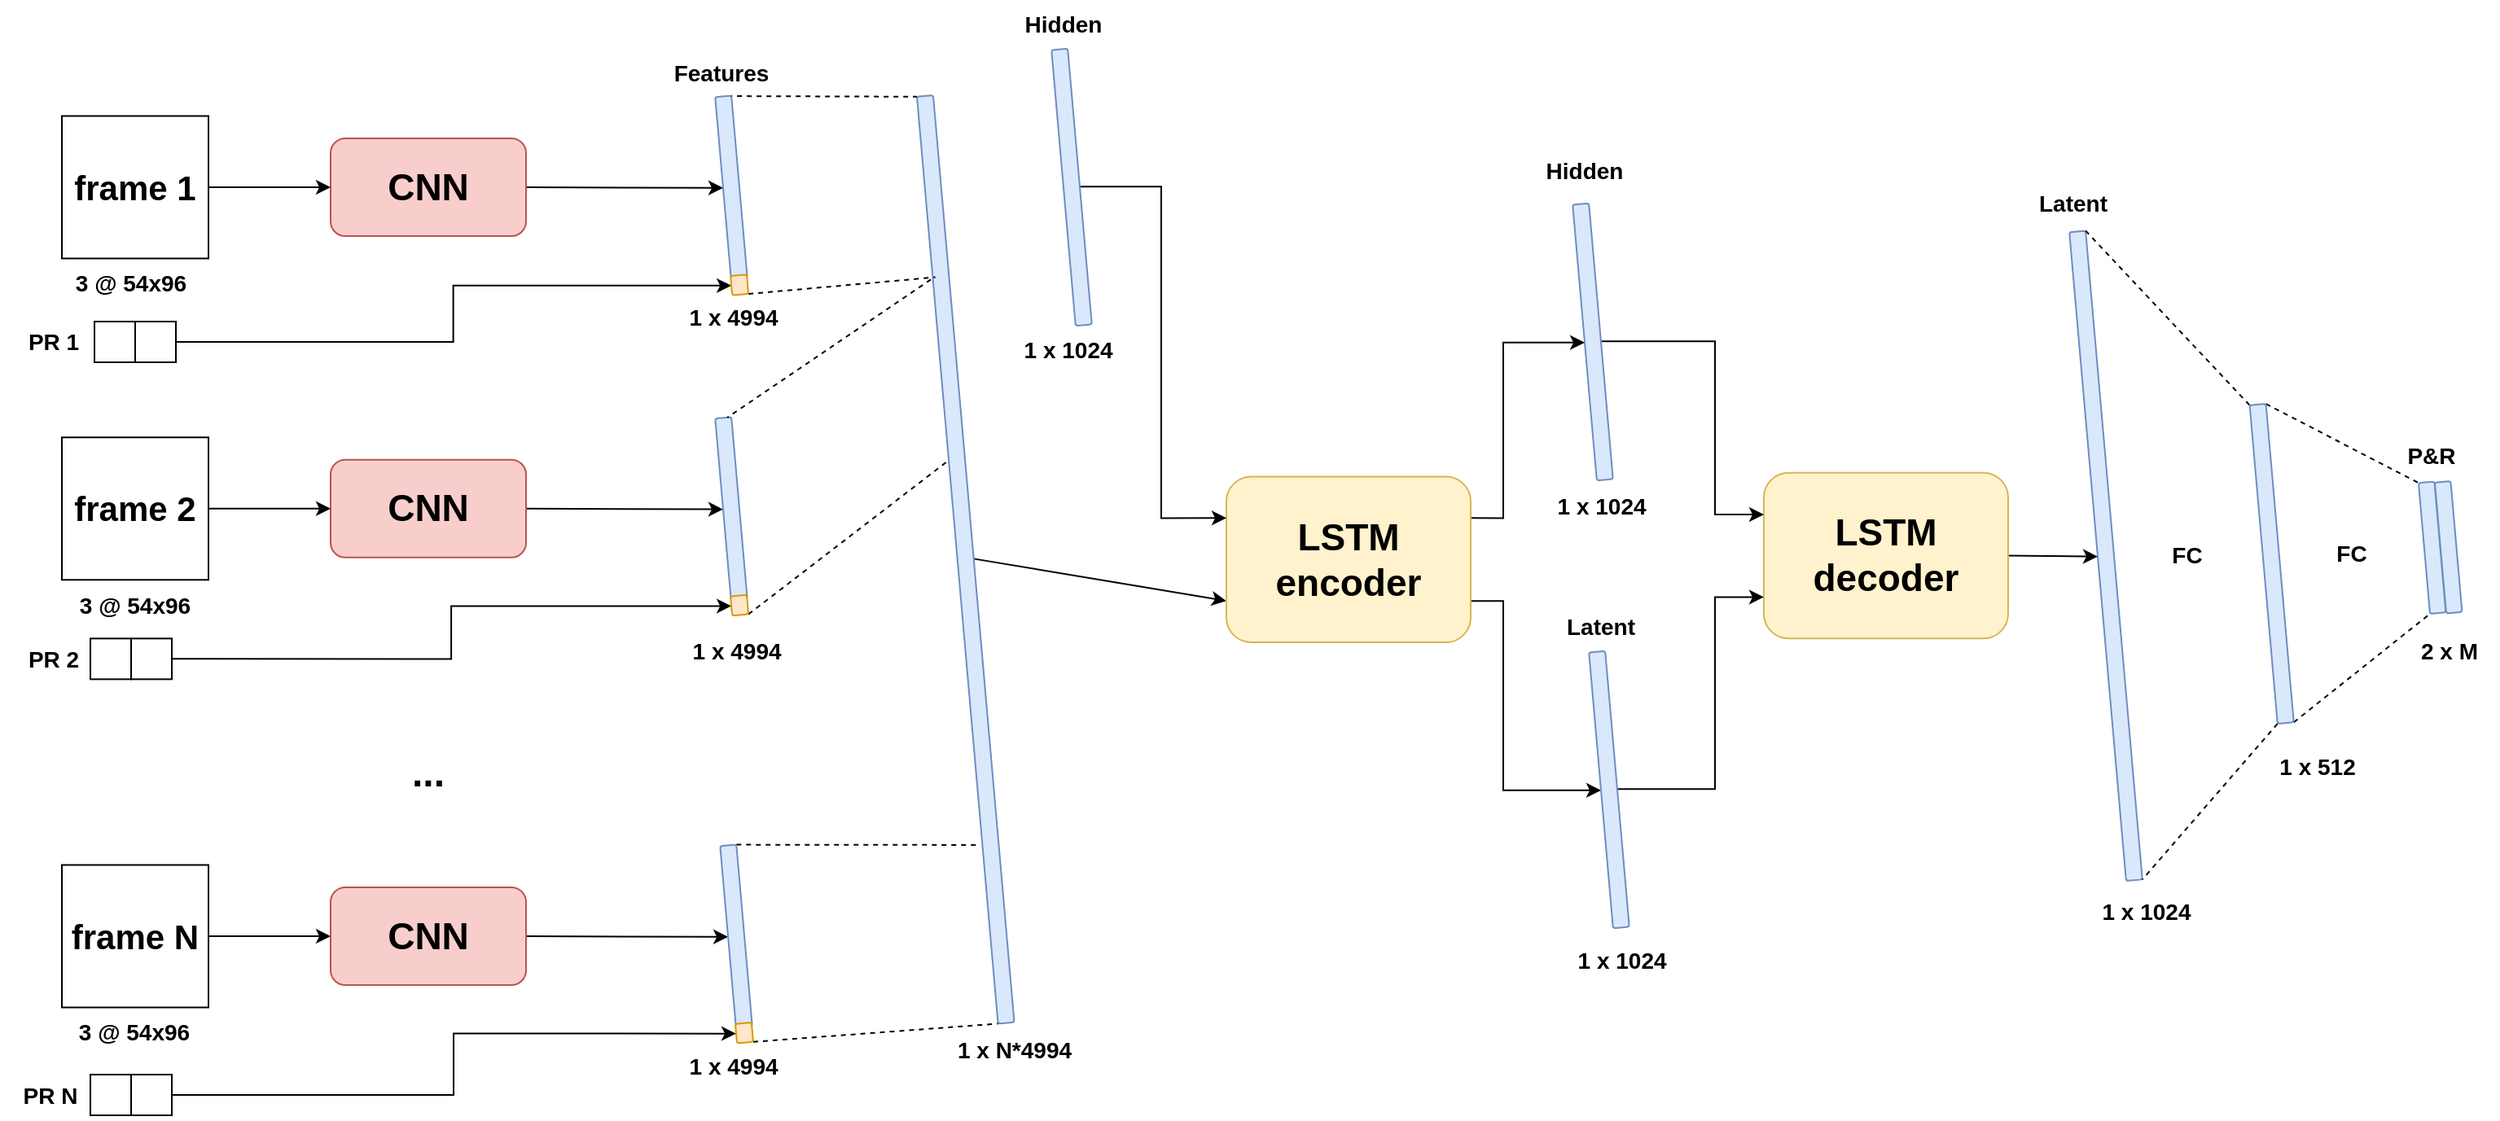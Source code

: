 <mxfile version="19.0.0" type="device"><diagram id="R2lEEEUBdFMjLlhIrx00" name="Page-1"><mxGraphModel dx="2738" dy="1589" grid="1" gridSize="10" guides="1" tooltips="1" connect="1" arrows="1" fold="1" page="1" pageScale="1" pageWidth="850" pageHeight="1100" math="0" shadow="0" extFonts="Permanent Marker^https://fonts.googleapis.com/css?family=Permanent+Marker"><root><mxCell id="0"/><mxCell id="1" parent="0"/><mxCell id="HoDhUSQH6KjxMatyn2q8-2" value="&lt;span style=&quot;font-size: 14px;&quot;&gt;&lt;font style=&quot;font-size: 14px;&quot;&gt;Latent&lt;br&gt;&lt;/font&gt;&lt;/span&gt;" style="text;html=1;strokeColor=none;fillColor=none;align=center;verticalAlign=middle;whiteSpace=wrap;rounded=0;fontStyle=1;fontSize=14;" parent="1" vertex="1"><mxGeometry x="390" y="100" width="60" height="30" as="geometry"/></mxCell><mxCell id="HoDhUSQH6KjxMatyn2q8-3" value="&lt;font style=&quot;font-size: 14px;&quot;&gt;1 x 1024&lt;/font&gt;" style="text;html=1;strokeColor=none;fillColor=none;align=center;verticalAlign=middle;whiteSpace=wrap;rounded=0;fontStyle=1;fontSize=14;" parent="1" vertex="1"><mxGeometry x="435" y="535" width="60" height="30" as="geometry"/></mxCell><mxCell id="HoDhUSQH6KjxMatyn2q8-4" value="&lt;font style=&quot;font-size: 14px;&quot;&gt;1 x 512&lt;/font&gt;" style="text;html=1;strokeColor=none;fillColor=none;align=center;verticalAlign=middle;whiteSpace=wrap;rounded=0;fontStyle=1;fontSize=14;" parent="1" vertex="1"><mxGeometry x="540" y="446.38" width="60" height="30" as="geometry"/></mxCell><mxCell id="HoDhUSQH6KjxMatyn2q8-6" value="FC" style="text;html=1;strokeColor=none;fillColor=none;align=center;verticalAlign=middle;whiteSpace=wrap;rounded=0;fontStyle=1;fontSize=14;" parent="1" vertex="1"><mxGeometry x="460" y="316.26" width="60" height="30" as="geometry"/></mxCell><mxCell id="HoDhUSQH6KjxMatyn2q8-16" value="" style="rounded=1;whiteSpace=wrap;html=1;glass=0;fontFamily=Helvetica;fontSize=14;fontColor=default;strokeColor=#6c8ebf;fillColor=#dae8fc;rotation=85;fontStyle=1" parent="1" vertex="1"><mxGeometry x="240" y="326.38" width="400" height="10" as="geometry"/></mxCell><mxCell id="HoDhUSQH6KjxMatyn2q8-19" value="" style="endArrow=none;dashed=1;html=1;rounded=0;fontFamily=Helvetica;fontSize=14;fontColor=default;entryX=0;entryY=1;entryDx=0;entryDy=0;exitX=0;exitY=0;exitDx=0;exitDy=0;fontStyle=1" parent="1" source="HoDhUSQH6KjxMatyn2q8-16" target="HoDhUSQH6KjxMatyn2q8-21" edge="1"><mxGeometry width="50" height="50" relative="1" as="geometry"><mxPoint x="315" y="345" as="sourcePoint"/><mxPoint x="522.587" y="171.199" as="targetPoint"/></mxGeometry></mxCell><mxCell id="HoDhUSQH6KjxMatyn2q8-20" value="" style="endArrow=none;dashed=1;html=1;rounded=0;fontFamily=Helvetica;fontSize=14;fontColor=default;exitX=1;exitY=1;exitDx=0;exitDy=0;entryX=1;entryY=0;entryDx=0;entryDy=0;fontStyle=1" parent="1" source="HoDhUSQH6KjxMatyn2q8-21" target="HoDhUSQH6KjxMatyn2q8-16" edge="1"><mxGeometry width="50" height="50" relative="1" as="geometry"><mxPoint x="546.991" y="450.133" as="sourcePoint"/><mxPoint x="465" y="525" as="targetPoint"/></mxGeometry></mxCell><mxCell id="HoDhUSQH6KjxMatyn2q8-36" style="edgeStyle=none;shape=connector;rounded=0;orthogonalLoop=1;jettySize=auto;html=1;exitX=0;exitY=0;exitDx=0;exitDy=0;entryX=0;entryY=1;entryDx=0;entryDy=0;dashed=1;labelBackgroundColor=default;fontFamily=Helvetica;fontSize=14;fontColor=default;endArrow=none;endFill=0;strokeColor=default;fontStyle=1" parent="1" source="HoDhUSQH6KjxMatyn2q8-21" target="HoDhUSQH6KjxMatyn2q8-28" edge="1"><mxGeometry relative="1" as="geometry"/></mxCell><mxCell id="HoDhUSQH6KjxMatyn2q8-37" style="edgeStyle=none;shape=connector;rounded=0;orthogonalLoop=1;jettySize=auto;html=1;exitX=1;exitY=0;exitDx=0;exitDy=0;dashed=1;labelBackgroundColor=default;fontFamily=Helvetica;fontSize=14;fontColor=default;endArrow=none;endFill=0;strokeColor=default;entryX=1;entryY=1;entryDx=0;entryDy=0;fontStyle=1" parent="1" source="HoDhUSQH6KjxMatyn2q8-21" target="HoDhUSQH6KjxMatyn2q8-28" edge="1"><mxGeometry relative="1" as="geometry"><mxPoint x="705" y="315" as="targetPoint"/></mxGeometry></mxCell><mxCell id="HoDhUSQH6KjxMatyn2q8-21" value="" style="rounded=1;whiteSpace=wrap;html=1;glass=0;fontFamily=Helvetica;fontSize=14;fontColor=default;strokeColor=#6c8ebf;fillColor=#dae8fc;rotation=85;fontStyle=1" parent="1" vertex="1"><mxGeometry x="443.69" y="331.26" width="196.31" height="10" as="geometry"/></mxCell><mxCell id="HoDhUSQH6KjxMatyn2q8-28" value="" style="rounded=1;whiteSpace=wrap;html=1;glass=0;fontFamily=Helvetica;fontSize=14;fontColor=default;strokeColor=#6c8ebf;fillColor=#dae8fc;rotation=85;fontStyle=1" parent="1" vertex="1"><mxGeometry x="600" y="321.49" width="80.73" height="9.77" as="geometry"/></mxCell><mxCell id="0ZArpkuyyTfxDIxIP3gR-1" style="rounded=0;orthogonalLoop=1;jettySize=auto;html=1;exitX=0.5;exitY=0;exitDx=0;exitDy=0;endArrow=classic;endFill=1;entryX=0;entryY=0.75;entryDx=0;entryDy=0;fontStyle=1;fontSize=14;" parent="1" source="HoDhUSQH6KjxMatyn2q8-30" target="0ZArpkuyyTfxDIxIP3gR-5" edge="1"><mxGeometry relative="1" as="geometry"><mxPoint x="-120" y="333" as="targetPoint"/></mxGeometry></mxCell><mxCell id="HoDhUSQH6KjxMatyn2q8-30" value="" style="rounded=1;whiteSpace=wrap;html=1;glass=0;fontFamily=Helvetica;fontSize=14;fontColor=default;strokeColor=#6c8ebf;fillColor=#dae8fc;rotation=85;fontStyle=1" parent="1" vertex="1"><mxGeometry x="-545.87" y="328.62" width="571.5" height="10" as="geometry"/></mxCell><mxCell id="HoDhUSQH6KjxMatyn2q8-33" value="" style="rounded=1;whiteSpace=wrap;html=1;glass=0;fontFamily=Helvetica;fontSize=14;fontColor=default;strokeColor=#6c8ebf;fillColor=#dae8fc;rotation=85;fontStyle=1" parent="1" vertex="1"><mxGeometry x="609.98" y="321.26" width="80.73" height="9.77" as="geometry"/></mxCell><mxCell id="HoDhUSQH6KjxMatyn2q8-34" value="&lt;span style=&quot;font-size: 14px;&quot;&gt;&lt;font style=&quot;font-size: 14px;&quot;&gt;P&amp;amp;R&lt;/font&gt;&lt;/span&gt;" style="text;html=1;strokeColor=none;fillColor=none;align=center;verticalAlign=middle;whiteSpace=wrap;rounded=0;fontStyle=1;fontSize=14;" parent="1" vertex="1"><mxGeometry x="610.37" y="255" width="60" height="30" as="geometry"/></mxCell><mxCell id="HoDhUSQH6KjxMatyn2q8-35" value="&lt;span style=&quot;font-size: 14px;&quot;&gt;&lt;font style=&quot;font-size: 14px;&quot;&gt;2 x M&lt;/font&gt;&lt;/span&gt;" style="text;html=1;strokeColor=none;fillColor=none;align=center;verticalAlign=middle;whiteSpace=wrap;rounded=0;fontStyle=1;fontSize=14;" parent="1" vertex="1"><mxGeometry x="620.73" y="375" width="60" height="30" as="geometry"/></mxCell><mxCell id="HoDhUSQH6KjxMatyn2q8-38" value="Features" style="text;html=1;strokeColor=none;fillColor=none;align=center;verticalAlign=middle;whiteSpace=wrap;rounded=0;fontStyle=1;fontSize=14;" parent="1" vertex="1"><mxGeometry x="-440" y="20" width="60" height="30" as="geometry"/></mxCell><mxCell id="HoDhUSQH6KjxMatyn2q8-39" value="&lt;font style=&quot;font-size: 14px;&quot;&gt;1 x N*4994&lt;/font&gt;" style="text;html=1;strokeColor=none;fillColor=none;align=center;verticalAlign=middle;whiteSpace=wrap;rounded=0;fontStyle=1;fontSize=14;" parent="1" vertex="1"><mxGeometry x="-270" y="620" width="80" height="30" as="geometry"/></mxCell><mxCell id="0ZArpkuyyTfxDIxIP3gR-4" style="edgeStyle=none;shape=connector;rounded=0;orthogonalLoop=1;jettySize=auto;html=1;exitX=1;exitY=0.5;exitDx=0;exitDy=0;entryX=0.5;entryY=1;entryDx=0;entryDy=0;labelBackgroundColor=default;fontFamily=Helvetica;fontSize=14;fontColor=default;endArrow=classic;endFill=1;strokeColor=default;fontStyle=1" parent="1" source="HoDhUSQH6KjxMatyn2q8-40" target="HoDhUSQH6KjxMatyn2q8-44" edge="1"><mxGeometry relative="1" as="geometry"/></mxCell><mxCell id="HoDhUSQH6KjxMatyn2q8-40" value="&lt;h1 style=&quot;font-size: 23px;&quot;&gt;CNN&lt;/h1&gt;" style="rounded=1;whiteSpace=wrap;html=1;glass=0;fontFamily=Helvetica;fontSize=23;strokeColor=#b85450;fillColor=#f8cecc;fontStyle=1" parent="1" vertex="1"><mxGeometry x="-650" y="75" width="120" height="60" as="geometry"/></mxCell><mxCell id="0ZArpkuyyTfxDIxIP3gR-3" style="edgeStyle=none;shape=connector;rounded=0;orthogonalLoop=1;jettySize=auto;html=1;exitX=1;exitY=0.5;exitDx=0;exitDy=0;entryX=0.5;entryY=1;entryDx=0;entryDy=0;labelBackgroundColor=default;fontFamily=Helvetica;fontSize=14;fontColor=default;endArrow=classic;endFill=1;strokeColor=default;fontStyle=1" parent="1" source="HoDhUSQH6KjxMatyn2q8-41" target="HoDhUSQH6KjxMatyn2q8-45" edge="1"><mxGeometry relative="1" as="geometry"/></mxCell><mxCell id="HoDhUSQH6KjxMatyn2q8-41" value="&lt;h1 style=&quot;font-size: 23px;&quot;&gt;CNN&lt;/h1&gt;" style="rounded=1;whiteSpace=wrap;html=1;glass=0;fontFamily=Helvetica;fontSize=23;strokeColor=#b85450;fillColor=#f8cecc;fontStyle=1" parent="1" vertex="1"><mxGeometry x="-650" y="272.39" width="120" height="60" as="geometry"/></mxCell><mxCell id="0ZArpkuyyTfxDIxIP3gR-2" style="rounded=0;orthogonalLoop=1;jettySize=auto;html=1;exitX=1;exitY=0.5;exitDx=0;exitDy=0;entryX=0.5;entryY=1;entryDx=0;entryDy=0;endArrow=classic;endFill=1;fontStyle=1;fontSize=14;" parent="1" source="HoDhUSQH6KjxMatyn2q8-42" target="HoDhUSQH6KjxMatyn2q8-53" edge="1"><mxGeometry relative="1" as="geometry"/></mxCell><mxCell id="HoDhUSQH6KjxMatyn2q8-42" value="&lt;h1 style=&quot;font-size: 23px;&quot;&gt;CNN&lt;/h1&gt;" style="rounded=1;whiteSpace=wrap;html=1;glass=0;fontFamily=Helvetica;fontSize=23;strokeColor=#b85450;fillColor=#f8cecc;fontStyle=1" parent="1" vertex="1"><mxGeometry x="-650" y="535" width="120" height="60" as="geometry"/></mxCell><mxCell id="HoDhUSQH6KjxMatyn2q8-43" value="&lt;h1 style=&quot;font-size: 24px;&quot;&gt;...&lt;/h1&gt;" style="text;html=1;strokeColor=none;fillColor=none;align=center;verticalAlign=middle;whiteSpace=wrap;rounded=0;glass=0;fontFamily=Helvetica;fontSize=24;fontColor=default;fontStyle=1" parent="1" vertex="1"><mxGeometry x="-620" y="450" width="60" height="30" as="geometry"/></mxCell><mxCell id="HoDhUSQH6KjxMatyn2q8-47" style="edgeStyle=none;shape=connector;rounded=0;orthogonalLoop=1;jettySize=auto;html=1;exitX=0;exitY=0.25;exitDx=0;exitDy=0;entryX=0;entryY=1;entryDx=0;entryDy=0;dashed=1;labelBackgroundColor=default;fontFamily=Helvetica;fontSize=14;fontColor=default;endArrow=none;endFill=0;strokeColor=default;fontStyle=1" parent="1" source="HoDhUSQH6KjxMatyn2q8-44" target="HoDhUSQH6KjxMatyn2q8-30" edge="1"><mxGeometry relative="1" as="geometry"/></mxCell><mxCell id="HoDhUSQH6KjxMatyn2q8-48" style="edgeStyle=none;shape=connector;rounded=0;orthogonalLoop=1;jettySize=auto;html=1;exitX=1;exitY=0;exitDx=0;exitDy=0;entryX=0.195;entryY=0.837;entryDx=0;entryDy=0;entryPerimeter=0;dashed=1;labelBackgroundColor=default;fontFamily=Helvetica;fontSize=14;fontColor=default;endArrow=none;endFill=0;strokeColor=default;fontStyle=1" parent="1" source="B2eBb8qXRGRL2bTtiPkB-19" target="HoDhUSQH6KjxMatyn2q8-30" edge="1"><mxGeometry relative="1" as="geometry"/></mxCell><mxCell id="HoDhUSQH6KjxMatyn2q8-44" value="" style="rounded=1;whiteSpace=wrap;html=1;glass=0;fontFamily=Helvetica;fontSize=14;fontColor=default;strokeColor=#6c8ebf;fillColor=#dae8fc;rotation=85;fontStyle=1" parent="1" vertex="1"><mxGeometry x="-460.0" y="100" width="111.95" height="10" as="geometry"/></mxCell><mxCell id="HoDhUSQH6KjxMatyn2q8-49" style="edgeStyle=none;shape=connector;rounded=0;orthogonalLoop=1;jettySize=auto;html=1;exitX=1;exitY=0;exitDx=0;exitDy=0;entryX=0.393;entryY=1.071;entryDx=0;entryDy=0;entryPerimeter=0;dashed=1;labelBackgroundColor=default;fontFamily=Helvetica;fontSize=14;fontColor=default;endArrow=none;endFill=0;strokeColor=default;fontStyle=1" parent="1" source="B2eBb8qXRGRL2bTtiPkB-20" target="HoDhUSQH6KjxMatyn2q8-30" edge="1"><mxGeometry relative="1" as="geometry"><mxPoint x="-393.463" y="370.516" as="sourcePoint"/></mxGeometry></mxCell><mxCell id="HoDhUSQH6KjxMatyn2q8-45" value="" style="rounded=1;whiteSpace=wrap;html=1;glass=0;fontFamily=Helvetica;fontSize=14;fontColor=default;strokeColor=#6c8ebf;fillColor=#dae8fc;rotation=85;fontStyle=1" parent="1" vertex="1"><mxGeometry x="-460.0" y="297.39" width="111.95" height="10" as="geometry"/></mxCell><mxCell id="HoDhUSQH6KjxMatyn2q8-46" style="edgeStyle=none;shape=connector;rounded=0;orthogonalLoop=1;jettySize=auto;html=1;exitX=0.197;exitY=1.126;exitDx=0;exitDy=0;entryX=0;entryY=0.25;entryDx=0;entryDy=0;dashed=1;labelBackgroundColor=default;fontFamily=Helvetica;fontSize=14;fontColor=default;endArrow=none;endFill=0;strokeColor=default;exitPerimeter=0;fontStyle=1" parent="1" source="HoDhUSQH6KjxMatyn2q8-30" target="HoDhUSQH6KjxMatyn2q8-45" edge="1"><mxGeometry relative="1" as="geometry"/></mxCell><mxCell id="HoDhUSQH6KjxMatyn2q8-50" style="edgeStyle=none;shape=connector;rounded=0;orthogonalLoop=1;jettySize=auto;html=1;exitX=0.75;exitY=0;exitDx=0;exitDy=0;dashed=1;labelBackgroundColor=default;fontFamily=Helvetica;fontSize=14;fontColor=default;endArrow=none;endFill=0;strokeColor=default;fontStyle=1" parent="1" source="HoDhUSQH6KjxMatyn2q8-41" target="HoDhUSQH6KjxMatyn2q8-41" edge="1"><mxGeometry relative="1" as="geometry"/></mxCell><mxCell id="HoDhUSQH6KjxMatyn2q8-54" style="edgeStyle=none;shape=connector;rounded=0;orthogonalLoop=1;jettySize=auto;html=1;exitX=1;exitY=0;exitDx=0;exitDy=0;entryX=1;entryY=1;entryDx=0;entryDy=0;dashed=1;labelBackgroundColor=default;fontFamily=Helvetica;fontSize=14;fontColor=default;endArrow=none;endFill=0;strokeColor=default;fontStyle=1" parent="1" source="B2eBb8qXRGRL2bTtiPkB-22" target="HoDhUSQH6KjxMatyn2q8-30" edge="1"><mxGeometry relative="1" as="geometry"/></mxCell><mxCell id="HoDhUSQH6KjxMatyn2q8-55" style="edgeStyle=none;shape=connector;rounded=0;orthogonalLoop=1;jettySize=auto;html=1;exitX=0;exitY=0;exitDx=0;exitDy=0;entryX=0.807;entryY=1.153;entryDx=0;entryDy=0;entryPerimeter=0;dashed=1;labelBackgroundColor=default;fontFamily=Helvetica;fontSize=14;fontColor=default;endArrow=none;endFill=0;strokeColor=default;fontStyle=1" parent="1" source="HoDhUSQH6KjxMatyn2q8-53" target="HoDhUSQH6KjxMatyn2q8-30" edge="1"><mxGeometry relative="1" as="geometry"/></mxCell><mxCell id="HoDhUSQH6KjxMatyn2q8-53" value="" style="rounded=1;whiteSpace=wrap;html=1;glass=0;fontFamily=Helvetica;fontSize=14;fontColor=default;strokeColor=#6c8ebf;fillColor=#dae8fc;rotation=85;fontStyle=1" parent="1" vertex="1"><mxGeometry x="-456.95" y="560" width="111.95" height="10" as="geometry"/></mxCell><mxCell id="0ZArpkuyyTfxDIxIP3gR-12" style="edgeStyle=orthogonalEdgeStyle;shape=connector;rounded=0;orthogonalLoop=1;jettySize=auto;html=1;exitX=1;exitY=0.25;exitDx=0;exitDy=0;labelBackgroundColor=default;fontFamily=Helvetica;fontSize=14;fontColor=default;endArrow=classic;endFill=1;strokeColor=default;entryX=0.5;entryY=1;entryDx=0;entryDy=0;fontStyle=1" parent="1" source="0ZArpkuyyTfxDIxIP3gR-5" target="0ZArpkuyyTfxDIxIP3gR-13" edge="1"><mxGeometry relative="1" as="geometry"><mxPoint x="110" y="200" as="targetPoint"/><Array as="points"><mxPoint x="70" y="308"/><mxPoint x="70" y="200"/></Array></mxGeometry></mxCell><mxCell id="0ZArpkuyyTfxDIxIP3gR-14" style="edgeStyle=orthogonalEdgeStyle;shape=connector;rounded=0;orthogonalLoop=1;jettySize=auto;html=1;exitX=1;exitY=0.75;exitDx=0;exitDy=0;entryX=0.5;entryY=1;entryDx=0;entryDy=0;labelBackgroundColor=default;fontFamily=Helvetica;fontSize=14;fontColor=default;endArrow=classic;endFill=1;strokeColor=default;fontStyle=1" parent="1" source="0ZArpkuyyTfxDIxIP3gR-5" target="0ZArpkuyyTfxDIxIP3gR-22" edge="1"><mxGeometry relative="1" as="geometry"><Array as="points"><mxPoint x="70" y="359"/><mxPoint x="70" y="475"/></Array></mxGeometry></mxCell><mxCell id="0ZArpkuyyTfxDIxIP3gR-5" value="&lt;font style=&quot;font-size: 23px;&quot;&gt;&lt;span style=&quot;font-size: 23px;&quot;&gt;LSTM encoder&lt;/span&gt;&lt;/font&gt;" style="rounded=1;whiteSpace=wrap;html=1;fontFamily=Helvetica;fontSize=23;fillColor=#fff2cc;strokeColor=#d6b656;fontStyle=1" parent="1" vertex="1"><mxGeometry x="-100" y="282.71" width="150" height="101.81" as="geometry"/></mxCell><mxCell id="0ZArpkuyyTfxDIxIP3gR-7" style="edgeStyle=none;shape=connector;rounded=0;orthogonalLoop=1;jettySize=auto;html=1;exitX=1;exitY=0.5;exitDx=0;exitDy=0;labelBackgroundColor=default;fontFamily=Helvetica;fontSize=14;fontColor=default;endArrow=classic;endFill=1;strokeColor=default;entryX=0.5;entryY=1;entryDx=0;entryDy=0;fontStyle=1" parent="1" source="0ZArpkuyyTfxDIxIP3gR-6" target="HoDhUSQH6KjxMatyn2q8-16" edge="1"><mxGeometry relative="1" as="geometry"><mxPoint x="380" y="334" as="targetPoint"/></mxGeometry></mxCell><mxCell id="0ZArpkuyyTfxDIxIP3gR-6" value="&lt;font style=&quot;font-size: 23px;&quot;&gt;&lt;span style=&quot;font-size: 23px;&quot;&gt;LSTM decoder&lt;/span&gt;&lt;/font&gt;" style="rounded=1;whiteSpace=wrap;html=1;fontFamily=Helvetica;fontSize=23;fillColor=#fff2cc;strokeColor=#d6b656;fontStyle=1" parent="1" vertex="1"><mxGeometry x="230" y="280.36" width="150" height="101.81" as="geometry"/></mxCell><mxCell id="0ZArpkuyyTfxDIxIP3gR-11" style="edgeStyle=orthogonalEdgeStyle;shape=connector;rounded=0;orthogonalLoop=1;jettySize=auto;html=1;exitX=0.5;exitY=0;exitDx=0;exitDy=0;labelBackgroundColor=default;fontFamily=Helvetica;fontSize=14;fontColor=default;endArrow=classic;endFill=1;strokeColor=default;entryX=0;entryY=0.25;entryDx=0;entryDy=0;fontStyle=1" parent="1" source="0ZArpkuyyTfxDIxIP3gR-10" target="0ZArpkuyyTfxDIxIP3gR-5" edge="1"><mxGeometry relative="1" as="geometry"><mxPoint x="-70" y="300" as="targetPoint"/><Array as="points"><mxPoint x="-140" y="105"/><mxPoint x="-140" y="308"/></Array></mxGeometry></mxCell><mxCell id="0ZArpkuyyTfxDIxIP3gR-10" value="" style="rounded=1;whiteSpace=wrap;html=1;glass=0;fontFamily=Helvetica;fontSize=14;fontColor=default;strokeColor=#6c8ebf;fillColor=#dae8fc;rotation=85;fontStyle=1" parent="1" vertex="1"><mxGeometry x="-280" y="100" width="170" height="10" as="geometry"/></mxCell><mxCell id="0ZArpkuyyTfxDIxIP3gR-15" style="edgeStyle=orthogonalEdgeStyle;shape=connector;rounded=0;orthogonalLoop=1;jettySize=auto;html=1;exitX=0.5;exitY=0;exitDx=0;exitDy=0;entryX=0;entryY=0.25;entryDx=0;entryDy=0;labelBackgroundColor=default;fontFamily=Helvetica;fontSize=14;fontColor=default;endArrow=classic;endFill=1;strokeColor=default;fontStyle=1" parent="1" source="0ZArpkuyyTfxDIxIP3gR-13" target="0ZArpkuyyTfxDIxIP3gR-6" edge="1"><mxGeometry relative="1" as="geometry"><Array as="points"><mxPoint x="200" y="200"/><mxPoint x="200" y="306"/><mxPoint x="230" y="306"/></Array></mxGeometry></mxCell><mxCell id="0ZArpkuyyTfxDIxIP3gR-13" value="" style="rounded=1;whiteSpace=wrap;html=1;glass=0;fontFamily=Helvetica;fontSize=14;fontColor=default;strokeColor=#6c8ebf;fillColor=#dae8fc;rotation=85;fontStyle=1" parent="1" vertex="1"><mxGeometry x="40" y="195" width="170" height="10" as="geometry"/></mxCell><mxCell id="0ZArpkuyyTfxDIxIP3gR-19" style="edgeStyle=orthogonalEdgeStyle;shape=connector;rounded=0;orthogonalLoop=1;jettySize=auto;html=1;exitX=1;exitY=0.5;exitDx=0;exitDy=0;entryX=0;entryY=0.5;entryDx=0;entryDy=0;labelBackgroundColor=default;fontFamily=Helvetica;fontSize=14;fontColor=default;endArrow=classic;endFill=1;strokeColor=default;fontStyle=1" parent="1" source="0ZArpkuyyTfxDIxIP3gR-16" target="HoDhUSQH6KjxMatyn2q8-40" edge="1"><mxGeometry relative="1" as="geometry"/></mxCell><mxCell id="0ZArpkuyyTfxDIxIP3gR-16" value="frame 1" style="rounded=0;whiteSpace=wrap;html=1;fontFamily=Helvetica;fontSize=21;fontColor=default;fontStyle=1" parent="1" vertex="1"><mxGeometry x="-815" y="61.25" width="90" height="87.5" as="geometry"/></mxCell><mxCell id="0ZArpkuyyTfxDIxIP3gR-18" style="edgeStyle=orthogonalEdgeStyle;shape=connector;rounded=0;orthogonalLoop=1;jettySize=auto;html=1;exitX=1;exitY=0.5;exitDx=0;exitDy=0;entryX=0;entryY=0.5;entryDx=0;entryDy=0;labelBackgroundColor=default;fontFamily=Helvetica;fontSize=14;fontColor=default;endArrow=classic;endFill=1;strokeColor=default;fontStyle=1" parent="1" source="0ZArpkuyyTfxDIxIP3gR-17" target="HoDhUSQH6KjxMatyn2q8-41" edge="1"><mxGeometry relative="1" as="geometry"/></mxCell><mxCell id="0ZArpkuyyTfxDIxIP3gR-17" value="frame 2" style="rounded=0;whiteSpace=wrap;html=1;fontFamily=Helvetica;fontSize=21;fontColor=default;fontStyle=1" parent="1" vertex="1"><mxGeometry x="-815" y="258.64" width="90" height="87.5" as="geometry"/></mxCell><mxCell id="0ZArpkuyyTfxDIxIP3gR-21" style="edgeStyle=orthogonalEdgeStyle;shape=connector;rounded=0;orthogonalLoop=1;jettySize=auto;html=1;exitX=1;exitY=0.5;exitDx=0;exitDy=0;entryX=0;entryY=0.5;entryDx=0;entryDy=0;labelBackgroundColor=default;fontFamily=Helvetica;fontSize=14;fontColor=default;endArrow=classic;endFill=1;strokeColor=default;fontStyle=1" parent="1" source="0ZArpkuyyTfxDIxIP3gR-20" target="HoDhUSQH6KjxMatyn2q8-42" edge="1"><mxGeometry relative="1" as="geometry"/></mxCell><mxCell id="0ZArpkuyyTfxDIxIP3gR-20" value="frame N" style="rounded=0;whiteSpace=wrap;html=1;fontFamily=Helvetica;fontSize=21;fontColor=default;fontStyle=1" parent="1" vertex="1"><mxGeometry x="-815" y="521.25" width="90" height="87.5" as="geometry"/></mxCell><mxCell id="0ZArpkuyyTfxDIxIP3gR-23" style="edgeStyle=orthogonalEdgeStyle;shape=connector;rounded=0;orthogonalLoop=1;jettySize=auto;html=1;exitX=0.5;exitY=0;exitDx=0;exitDy=0;entryX=0;entryY=0.75;entryDx=0;entryDy=0;labelBackgroundColor=default;fontFamily=Helvetica;fontSize=14;fontColor=default;endArrow=classic;endFill=1;strokeColor=default;fontStyle=1" parent="1" source="0ZArpkuyyTfxDIxIP3gR-22" target="0ZArpkuyyTfxDIxIP3gR-6" edge="1"><mxGeometry relative="1" as="geometry"><Array as="points"><mxPoint x="200" y="475"/><mxPoint x="200" y="357"/></Array></mxGeometry></mxCell><mxCell id="0ZArpkuyyTfxDIxIP3gR-22" value="" style="rounded=1;whiteSpace=wrap;html=1;glass=0;fontFamily=Helvetica;fontSize=14;fontColor=default;strokeColor=#6c8ebf;fillColor=#dae8fc;rotation=85;fontStyle=1" parent="1" vertex="1"><mxGeometry x="50" y="470" width="170" height="10" as="geometry"/></mxCell><mxCell id="jU6wPBBCuSHyWEdUWUVg-1" value="&lt;font style=&quot;font-size: 14px;&quot;&gt;3 @ 54x96&lt;/font&gt;" style="text;html=1;strokeColor=none;fillColor=none;align=center;verticalAlign=middle;whiteSpace=wrap;rounded=0;fontStyle=1;fontSize=14;" parent="1" vertex="1"><mxGeometry x="-815" y="148.75" width="85" height="31.25" as="geometry"/></mxCell><mxCell id="jU6wPBBCuSHyWEdUWUVg-2" value="&lt;font style=&quot;font-size: 14px;&quot;&gt;3 @ 54x96&lt;/font&gt;" style="text;html=1;strokeColor=none;fillColor=none;align=center;verticalAlign=middle;whiteSpace=wrap;rounded=0;fontStyle=1;fontSize=14;" parent="1" vertex="1"><mxGeometry x="-817.5" y="608.75" width="92.5" height="31.25" as="geometry"/></mxCell><mxCell id="jU6wPBBCuSHyWEdUWUVg-3" value="&lt;font style=&quot;font-size: 14px;&quot;&gt;3 @ 54x96&lt;/font&gt;" style="text;html=1;strokeColor=none;fillColor=none;align=center;verticalAlign=middle;whiteSpace=wrap;rounded=0;fontStyle=1;fontSize=14;" parent="1" vertex="1"><mxGeometry x="-815" y="346.14" width="90" height="31.25" as="geometry"/></mxCell><mxCell id="jU6wPBBCuSHyWEdUWUVg-4" value="&lt;font style=&quot;font-size: 14px;&quot;&gt;1 x 4994&amp;nbsp;&lt;/font&gt;" style="text;html=1;strokeColor=none;fillColor=none;align=center;verticalAlign=middle;whiteSpace=wrap;rounded=0;fontStyle=1;fontSize=14;" parent="1" vertex="1"><mxGeometry x="-435.49" y="170" width="69.03" height="30" as="geometry"/></mxCell><mxCell id="jU6wPBBCuSHyWEdUWUVg-5" value="&lt;font style=&quot;font-size: 14px;&quot;&gt;1 x 4994&amp;nbsp;&lt;/font&gt;" style="text;html=1;strokeColor=none;fillColor=none;align=center;verticalAlign=middle;whiteSpace=wrap;rounded=0;fontStyle=1;fontSize=14;" parent="1" vertex="1"><mxGeometry x="-431.46" y="375" width="65" height="30" as="geometry"/></mxCell><mxCell id="jU6wPBBCuSHyWEdUWUVg-6" value="&lt;font style=&quot;font-size: 14px;&quot;&gt;1 x 4994&amp;nbsp;&lt;/font&gt;" style="text;html=1;strokeColor=none;fillColor=none;align=center;verticalAlign=middle;whiteSpace=wrap;rounded=0;fontStyle=1;fontSize=14;" parent="1" vertex="1"><mxGeometry x="-435.49" y="630" width="69.03" height="30" as="geometry"/></mxCell><mxCell id="jU6wPBBCuSHyWEdUWUVg-7" value="&lt;font style=&quot;font-size: 14px;&quot;&gt;1 x 1024&amp;nbsp;&lt;/font&gt;" style="text;html=1;strokeColor=none;fillColor=none;align=center;verticalAlign=middle;whiteSpace=wrap;rounded=0;fontStyle=1;fontSize=14;" parent="1" vertex="1"><mxGeometry x="100" y="286.26" width="65" height="30" as="geometry"/></mxCell><mxCell id="jU6wPBBCuSHyWEdUWUVg-8" value="&lt;font style=&quot;font-size: 14px;&quot;&gt;1 x 1024&amp;nbsp;&lt;/font&gt;" style="text;html=1;strokeColor=none;fillColor=none;align=center;verticalAlign=middle;whiteSpace=wrap;rounded=0;fontStyle=1;fontSize=14;" parent="1" vertex="1"><mxGeometry x="110" y="565" width="70" height="30" as="geometry"/></mxCell><mxCell id="jU6wPBBCuSHyWEdUWUVg-9" value="&lt;font style=&quot;font-size: 14px;&quot;&gt;1 x 1024&amp;nbsp;&lt;/font&gt;" style="text;html=1;strokeColor=none;fillColor=none;align=center;verticalAlign=middle;whiteSpace=wrap;rounded=0;fontStyle=1;fontSize=14;" parent="1" vertex="1"><mxGeometry x="-230" y="190" width="70" height="30" as="geometry"/></mxCell><mxCell id="p7rYhbuDjpuNp7j3QzoM-9" value="&lt;span style=&quot;font-size: 14px;&quot;&gt;&lt;font style=&quot;font-size: 14px;&quot;&gt;Latent&lt;/font&gt;&lt;/span&gt;" style="text;html=1;strokeColor=none;fillColor=none;align=center;verticalAlign=middle;whiteSpace=wrap;rounded=0;fontStyle=1;fontSize=14;" parent="1" vertex="1"><mxGeometry x="100" y="360" width="60" height="30" as="geometry"/></mxCell><mxCell id="p7rYhbuDjpuNp7j3QzoM-11" value="&lt;span style=&quot;font-size: 14px;&quot;&gt;&lt;font style=&quot;font-size: 14px;&quot;&gt;Hidden&lt;/font&gt;&lt;/span&gt;" style="text;html=1;strokeColor=none;fillColor=none;align=center;verticalAlign=middle;whiteSpace=wrap;rounded=0;fontStyle=1;fontSize=14;" parent="1" vertex="1"><mxGeometry x="90" y="80" width="60" height="30" as="geometry"/></mxCell><mxCell id="p7rYhbuDjpuNp7j3QzoM-12" value="&lt;span style=&quot;font-size: 14px;&quot;&gt;&lt;font style=&quot;font-size: 14px;&quot;&gt;Hidden&lt;/font&gt;&lt;/span&gt;" style="text;html=1;strokeColor=none;fillColor=none;align=center;verticalAlign=middle;whiteSpace=wrap;rounded=0;fontStyle=1;fontSize=14;" parent="1" vertex="1"><mxGeometry x="-230" y="-10" width="60" height="30" as="geometry"/></mxCell><mxCell id="p7rYhbuDjpuNp7j3QzoM-14" value="&lt;span style=&quot;font-size: 14px;&quot;&gt;&lt;font style=&quot;font-size: 14px;&quot;&gt;FC&lt;/font&gt;&lt;/span&gt;" style="text;html=1;strokeColor=none;fillColor=none;align=center;verticalAlign=middle;whiteSpace=wrap;rounded=0;fontStyle=1;fontSize=14;" parent="1" vertex="1"><mxGeometry x="560.73" y="315" width="60" height="30" as="geometry"/></mxCell><mxCell id="B2eBb8qXRGRL2bTtiPkB-1" value="" style="rounded=0;whiteSpace=wrap;html=1;" parent="1" vertex="1"><mxGeometry x="-795" y="187.5" width="25" height="25" as="geometry"/></mxCell><mxCell id="B2eBb8qXRGRL2bTtiPkB-24" style="edgeStyle=orthogonalEdgeStyle;rounded=0;orthogonalLoop=1;jettySize=auto;html=1;exitX=1;exitY=0.5;exitDx=0;exitDy=0;entryX=0.5;entryY=1;entryDx=0;entryDy=0;" parent="1" source="B2eBb8qXRGRL2bTtiPkB-3" target="B2eBb8qXRGRL2bTtiPkB-19" edge="1"><mxGeometry relative="1" as="geometry"/></mxCell><mxCell id="B2eBb8qXRGRL2bTtiPkB-3" value="" style="rounded=0;whiteSpace=wrap;html=1;" parent="1" vertex="1"><mxGeometry x="-770" y="187.5" width="25" height="25" as="geometry"/></mxCell><mxCell id="B2eBb8qXRGRL2bTtiPkB-4" value="" style="rounded=0;whiteSpace=wrap;html=1;" parent="1" vertex="1"><mxGeometry x="-797.5" y="650" width="25" height="25" as="geometry"/></mxCell><mxCell id="B2eBb8qXRGRL2bTtiPkB-23" style="edgeStyle=orthogonalEdgeStyle;rounded=0;orthogonalLoop=1;jettySize=auto;html=1;exitX=1;exitY=0.5;exitDx=0;exitDy=0;entryX=0.5;entryY=1;entryDx=0;entryDy=0;" parent="1" source="B2eBb8qXRGRL2bTtiPkB-5" target="B2eBb8qXRGRL2bTtiPkB-22" edge="1"><mxGeometry relative="1" as="geometry"/></mxCell><mxCell id="B2eBb8qXRGRL2bTtiPkB-5" value="" style="rounded=0;whiteSpace=wrap;html=1;" parent="1" vertex="1"><mxGeometry x="-772.5" y="650" width="25" height="25" as="geometry"/></mxCell><mxCell id="B2eBb8qXRGRL2bTtiPkB-6" value="" style="rounded=0;whiteSpace=wrap;html=1;" parent="1" vertex="1"><mxGeometry x="-797.5" y="382.17" width="25" height="25" as="geometry"/></mxCell><mxCell id="B2eBb8qXRGRL2bTtiPkB-14" style="edgeStyle=orthogonalEdgeStyle;rounded=0;orthogonalLoop=1;jettySize=auto;html=1;exitX=1;exitY=0.5;exitDx=0;exitDy=0;entryX=0.5;entryY=1;entryDx=0;entryDy=0;" parent="1" source="B2eBb8qXRGRL2bTtiPkB-7" target="B2eBb8qXRGRL2bTtiPkB-20" edge="1"><mxGeometry relative="1" as="geometry"><mxPoint x="-403.946" y="365.436" as="targetPoint"/></mxGeometry></mxCell><mxCell id="B2eBb8qXRGRL2bTtiPkB-7" value="" style="rounded=0;whiteSpace=wrap;html=1;" parent="1" vertex="1"><mxGeometry x="-772.5" y="382.17" width="25" height="25" as="geometry"/></mxCell><mxCell id="B2eBb8qXRGRL2bTtiPkB-19" value="" style="rounded=1;whiteSpace=wrap;html=1;glass=0;fontFamily=Helvetica;fontSize=14;strokeColor=#d79b00;fillColor=#ffe6cc;rotation=85;fontStyle=1" parent="1" vertex="1"><mxGeometry x="-404.93" y="160" width="11.95" height="10" as="geometry"/></mxCell><mxCell id="B2eBb8qXRGRL2bTtiPkB-20" value="" style="rounded=1;whiteSpace=wrap;html=1;glass=0;fontFamily=Helvetica;fontSize=14;strokeColor=#d79b00;fillColor=#ffe6cc;rotation=85;fontStyle=1" parent="1" vertex="1"><mxGeometry x="-404.93" y="356.76" width="11.95" height="10" as="geometry"/></mxCell><mxCell id="B2eBb8qXRGRL2bTtiPkB-22" value="" style="rounded=1;whiteSpace=wrap;html=1;glass=0;fontFamily=Helvetica;fontSize=14;strokeColor=#d79b00;fillColor=#ffe6cc;rotation=85;fontStyle=1" parent="1" vertex="1"><mxGeometry x="-402" y="619.38" width="11.95" height="10" as="geometry"/></mxCell><mxCell id="B2eBb8qXRGRL2bTtiPkB-25" value="&lt;b&gt;&lt;font style=&quot;font-size: 14px;&quot;&gt;PR 1&lt;/font&gt;&lt;/b&gt;" style="text;html=1;strokeColor=none;fillColor=none;align=center;verticalAlign=middle;whiteSpace=wrap;rounded=0;" parent="1" vertex="1"><mxGeometry x="-850" y="185" width="60" height="30" as="geometry"/></mxCell><mxCell id="B2eBb8qXRGRL2bTtiPkB-26" value="&lt;b&gt;&lt;font style=&quot;font-size: 14px;&quot;&gt;PR N&lt;/font&gt;&lt;/b&gt;" style="text;html=1;strokeColor=none;fillColor=none;align=center;verticalAlign=middle;whiteSpace=wrap;rounded=0;" parent="1" vertex="1"><mxGeometry x="-852.5" y="647.5" width="60" height="30" as="geometry"/></mxCell><mxCell id="B2eBb8qXRGRL2bTtiPkB-27" value="&lt;b&gt;&lt;font style=&quot;font-size: 14px;&quot;&gt;PR 2&lt;/font&gt;&lt;/b&gt;" style="text;html=1;strokeColor=none;fillColor=none;align=center;verticalAlign=middle;whiteSpace=wrap;rounded=0;" parent="1" vertex="1"><mxGeometry x="-850" y="380.0" width="60" height="30" as="geometry"/></mxCell></root></mxGraphModel></diagram></mxfile>